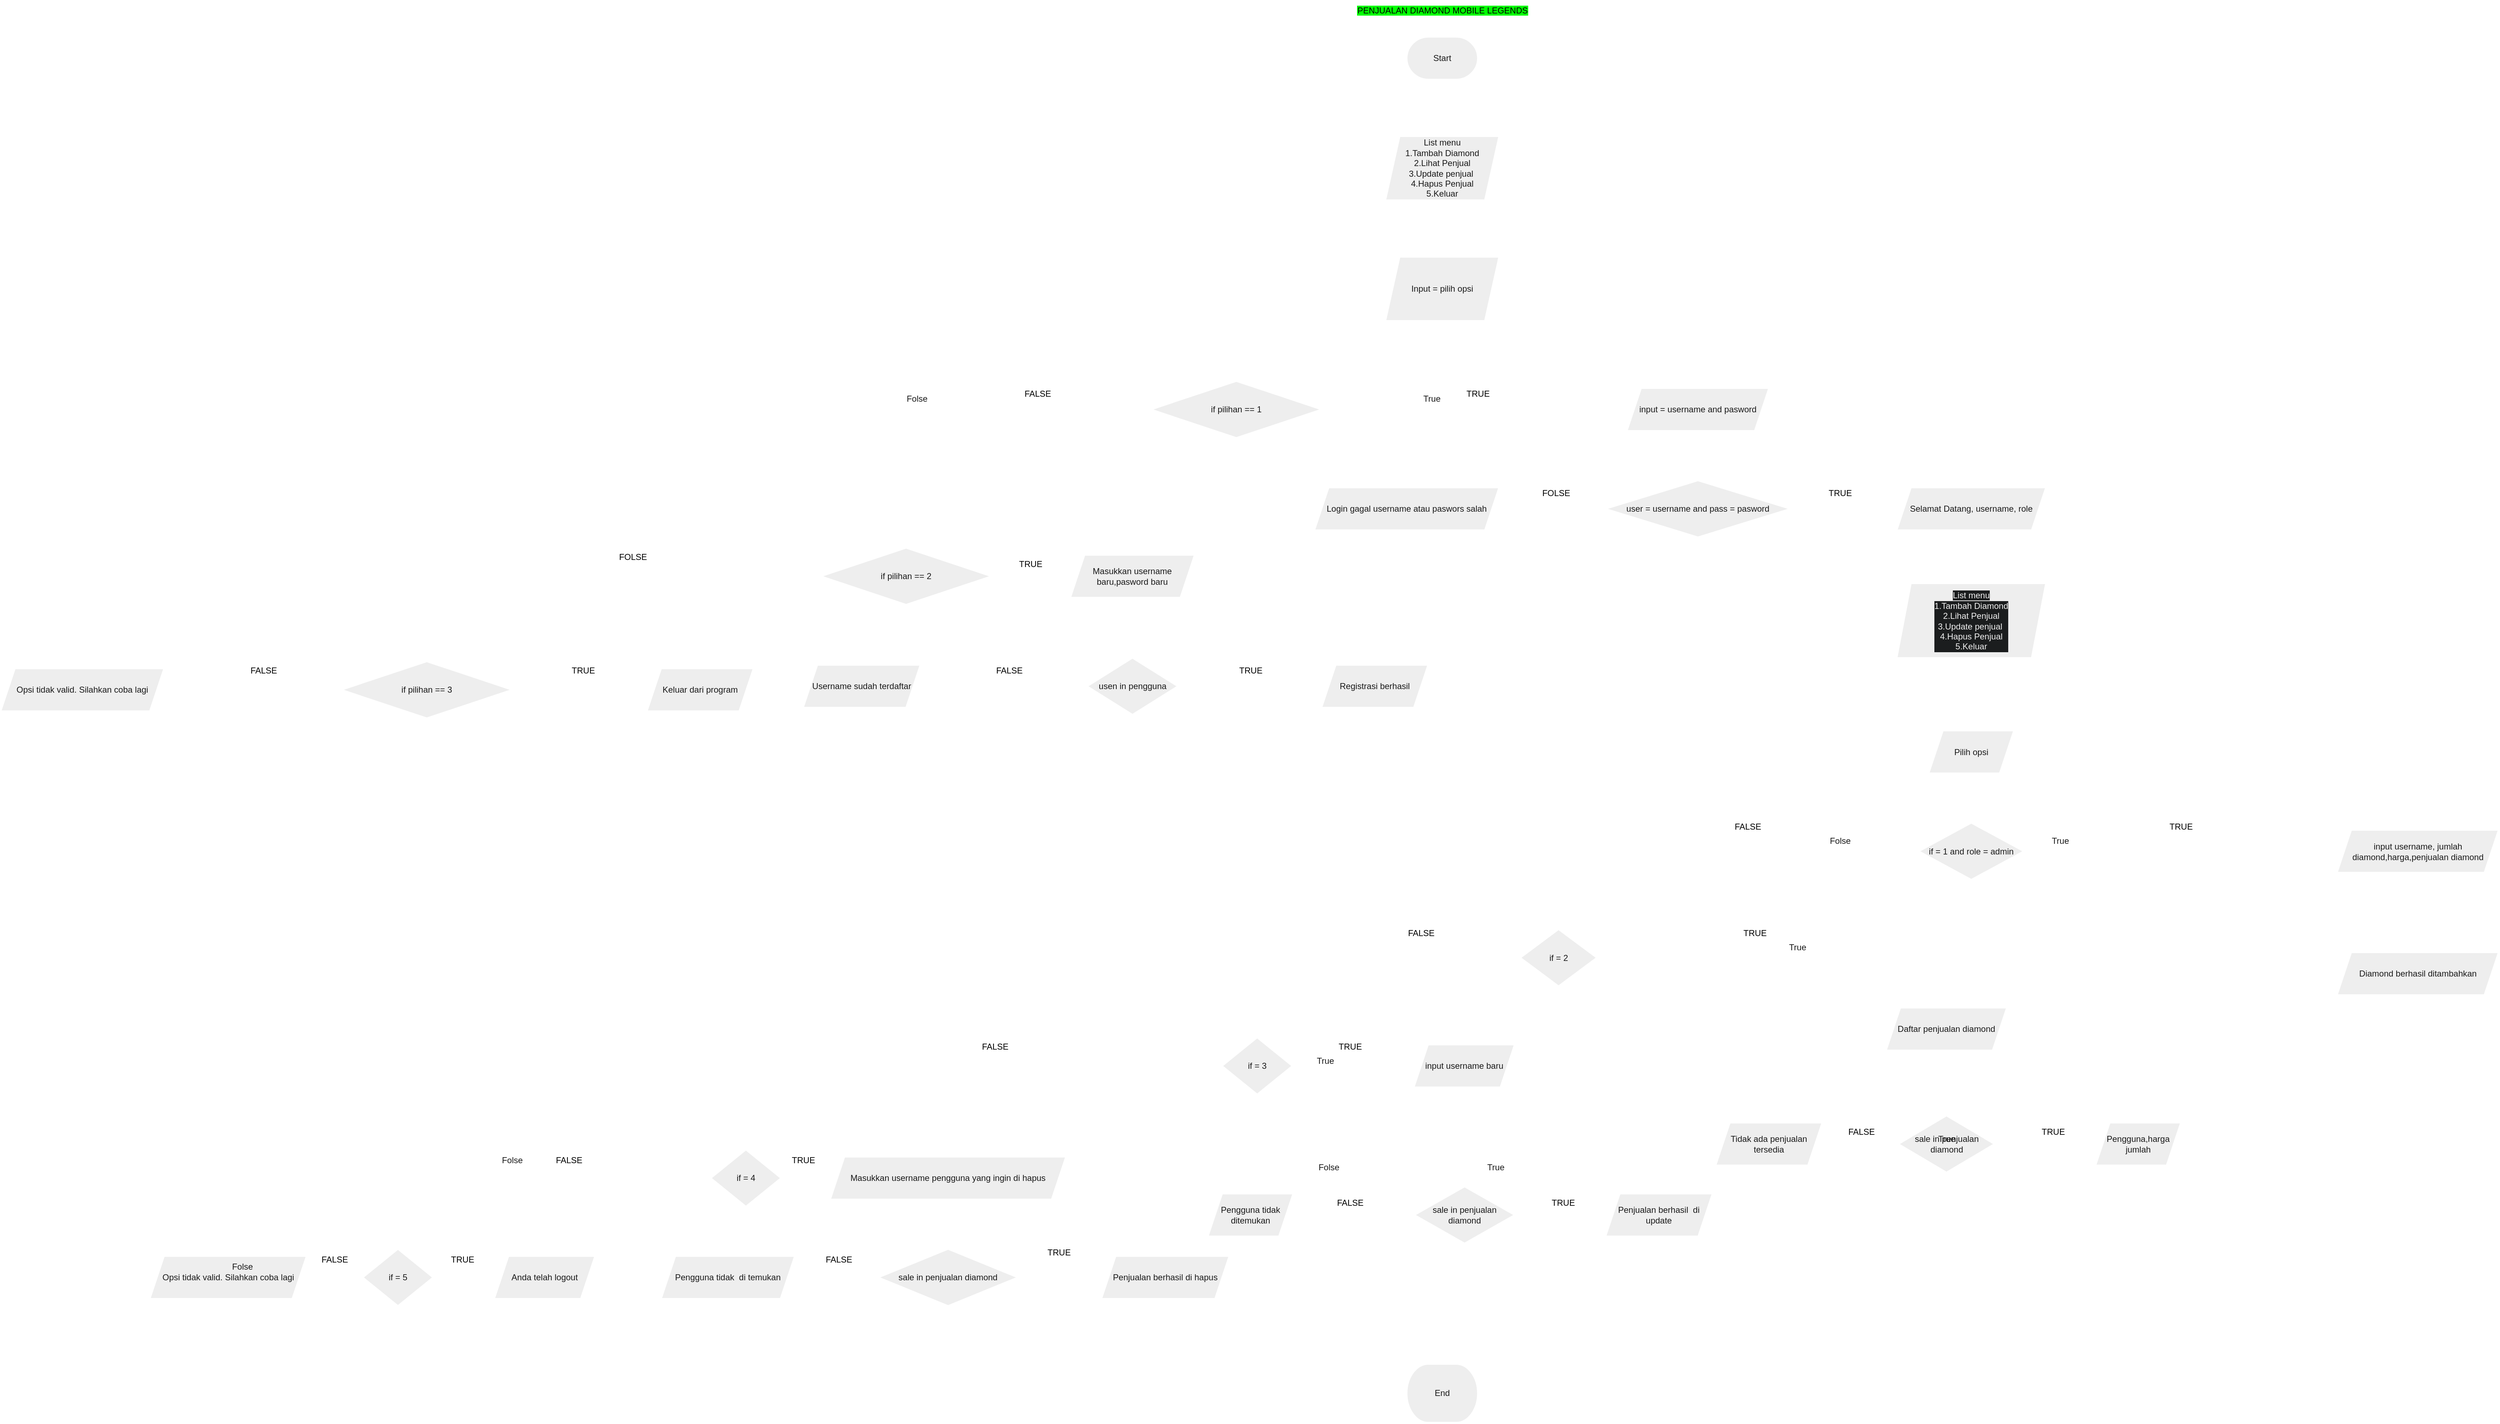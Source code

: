 <mxfile version="24.7.17">
  <diagram id="C5RBs43oDa-KdzZeNtuy" name="Page-1">
    <mxGraphModel dx="3900" dy="2520" grid="1" gridSize="10" guides="1" tooltips="1" connect="1" arrows="1" fold="1" page="1" pageScale="1" pageWidth="10000" pageHeight="10000" math="0" shadow="0">
      <root>
        <mxCell id="WIyWlLk6GJQsqaUBKTNV-0" />
        <mxCell id="WIyWlLk6GJQsqaUBKTNV-1" parent="WIyWlLk6GJQsqaUBKTNV-0" />
        <mxCell id="wPwzeOz8tedW2FRDHt6a-2" value="&lt;span style=&quot;background-color: rgb(0, 255, 0);&quot;&gt;&lt;font color=&quot;#000000&quot;&gt;PENJUALAN DIAMOND MOBILE LEGENDS&lt;/font&gt;&lt;/span&gt;" style="text;html=1;align=center;verticalAlign=middle;resizable=0;points=[];autosize=1;strokeColor=none;fillColor=none;labelBackgroundColor=none;fontColor=#1A1A1A;" parent="WIyWlLk6GJQsqaUBKTNV-1" vertex="1">
          <mxGeometry x="4060" y="5868" width="260" height="30" as="geometry" />
        </mxCell>
        <mxCell id="wPwzeOz8tedW2FRDHt6a-6" value="" style="edgeStyle=orthogonalEdgeStyle;rounded=0;orthogonalLoop=1;jettySize=auto;html=1;labelBackgroundColor=none;strokeColor=#FFFFFF;fontColor=default;" parent="WIyWlLk6GJQsqaUBKTNV-1" source="wPwzeOz8tedW2FRDHt6a-4" target="wPwzeOz8tedW2FRDHt6a-5" edge="1">
          <mxGeometry relative="1" as="geometry" />
        </mxCell>
        <mxCell id="wPwzeOz8tedW2FRDHt6a-4" value="Start" style="strokeWidth=2;html=1;shape=mxgraph.flowchart.terminator;whiteSpace=wrap;labelBackgroundColor=none;fillColor=#EEEEEE;strokeColor=#FFFFFF;fontColor=#1A1A1A;" parent="WIyWlLk6GJQsqaUBKTNV-1" vertex="1">
          <mxGeometry x="4140" y="5920" width="100" height="60" as="geometry" />
        </mxCell>
        <mxCell id="wPwzeOz8tedW2FRDHt6a-8" value="" style="edgeStyle=orthogonalEdgeStyle;rounded=0;orthogonalLoop=1;jettySize=auto;html=1;labelBackgroundColor=none;strokeColor=#FFFFFF;fontColor=default;" parent="WIyWlLk6GJQsqaUBKTNV-1" source="wPwzeOz8tedW2FRDHt6a-5" target="wPwzeOz8tedW2FRDHt6a-7" edge="1">
          <mxGeometry relative="1" as="geometry" />
        </mxCell>
        <mxCell id="wPwzeOz8tedW2FRDHt6a-5" value="List menu&lt;div&gt;1.Tambah Diamond&lt;div&gt;2.Lihat Penjual&lt;/div&gt;&lt;div&gt;3.Update penjual&amp;nbsp;&lt;/div&gt;&lt;div&gt;4.Hapus Penjual&lt;/div&gt;&lt;div&gt;5.Keluar&lt;/div&gt;&lt;/div&gt;" style="shape=parallelogram;perimeter=parallelogramPerimeter;whiteSpace=wrap;html=1;fixedSize=1;strokeWidth=2;labelBackgroundColor=none;fillColor=#EEEEEE;strokeColor=#FFFFFF;fontColor=#1A1A1A;" parent="WIyWlLk6GJQsqaUBKTNV-1" vertex="1">
          <mxGeometry x="4110" y="6060" width="160" height="90" as="geometry" />
        </mxCell>
        <mxCell id="wPwzeOz8tedW2FRDHt6a-10" value="" style="edgeStyle=orthogonalEdgeStyle;rounded=0;orthogonalLoop=1;jettySize=auto;html=1;labelBackgroundColor=none;strokeColor=#FFFFFF;fontColor=default;" parent="WIyWlLk6GJQsqaUBKTNV-1" source="wPwzeOz8tedW2FRDHt6a-7" target="wPwzeOz8tedW2FRDHt6a-9" edge="1">
          <mxGeometry relative="1" as="geometry" />
        </mxCell>
        <mxCell id="wPwzeOz8tedW2FRDHt6a-7" value="Input = pilih opsi" style="shape=parallelogram;perimeter=parallelogramPerimeter;whiteSpace=wrap;html=1;fixedSize=1;strokeWidth=2;labelBackgroundColor=none;fillColor=#EEEEEE;strokeColor=#FFFFFF;fontColor=#1A1A1A;" parent="WIyWlLk6GJQsqaUBKTNV-1" vertex="1">
          <mxGeometry x="4110" y="6230" width="160" height="90" as="geometry" />
        </mxCell>
        <mxCell id="wPwzeOz8tedW2FRDHt6a-12" value="" style="edgeStyle=orthogonalEdgeStyle;rounded=0;orthogonalLoop=1;jettySize=auto;html=1;labelBackgroundColor=none;strokeColor=#FFFFFF;fontColor=default;" parent="WIyWlLk6GJQsqaUBKTNV-1" source="wPwzeOz8tedW2FRDHt6a-9" target="wPwzeOz8tedW2FRDHt6a-11" edge="1">
          <mxGeometry relative="1" as="geometry" />
        </mxCell>
        <mxCell id="Oxtr2PgXUGql7Q-KipfX-82" value="" style="edgeStyle=orthogonalEdgeStyle;rounded=0;orthogonalLoop=1;jettySize=auto;html=1;labelBackgroundColor=none;strokeColor=#FFFFFF;fontColor=default;" parent="WIyWlLk6GJQsqaUBKTNV-1" source="wPwzeOz8tedW2FRDHt6a-9" target="Oxtr2PgXUGql7Q-KipfX-81" edge="1">
          <mxGeometry relative="1" as="geometry" />
        </mxCell>
        <mxCell id="wPwzeOz8tedW2FRDHt6a-9" value="if pilihan == 1" style="rhombus;whiteSpace=wrap;html=1;strokeWidth=2;labelBackgroundColor=none;fillColor=#EEEEEE;strokeColor=#FFFFFF;fontColor=#1A1A1A;" parent="WIyWlLk6GJQsqaUBKTNV-1" vertex="1">
          <mxGeometry x="3780" y="6405" width="240" height="80" as="geometry" />
        </mxCell>
        <mxCell id="wPwzeOz8tedW2FRDHt6a-18" value="" style="edgeStyle=orthogonalEdgeStyle;rounded=0;orthogonalLoop=1;jettySize=auto;html=1;labelBackgroundColor=none;strokeColor=#FFFFFF;fontColor=default;" parent="WIyWlLk6GJQsqaUBKTNV-1" source="wPwzeOz8tedW2FRDHt6a-11" target="wPwzeOz8tedW2FRDHt6a-17" edge="1">
          <mxGeometry relative="1" as="geometry" />
        </mxCell>
        <mxCell id="wPwzeOz8tedW2FRDHt6a-11" value="input = username and pasword" style="shape=parallelogram;perimeter=parallelogramPerimeter;whiteSpace=wrap;html=1;fixedSize=1;strokeWidth=2;labelBackgroundColor=none;fillColor=#EEEEEE;strokeColor=#FFFFFF;fontColor=#1A1A1A;" parent="WIyWlLk6GJQsqaUBKTNV-1" vertex="1">
          <mxGeometry x="4450" y="6415" width="200" height="60" as="geometry" />
        </mxCell>
        <mxCell id="wPwzeOz8tedW2FRDHt6a-16" value="True" style="text;html=1;align=center;verticalAlign=middle;resizable=0;points=[];autosize=1;strokeColor=none;fillColor=none;labelBackgroundColor=none;fontColor=#1A1A1A;" parent="WIyWlLk6GJQsqaUBKTNV-1" vertex="1">
          <mxGeometry x="4150" y="6415" width="50" height="30" as="geometry" />
        </mxCell>
        <mxCell id="wPwzeOz8tedW2FRDHt6a-22" value="" style="edgeStyle=orthogonalEdgeStyle;rounded=0;orthogonalLoop=1;jettySize=auto;html=1;labelBackgroundColor=none;strokeColor=#FFFFFF;fontColor=default;" parent="WIyWlLk6GJQsqaUBKTNV-1" source="wPwzeOz8tedW2FRDHt6a-17" target="wPwzeOz8tedW2FRDHt6a-21" edge="1">
          <mxGeometry relative="1" as="geometry" />
        </mxCell>
        <mxCell id="wPwzeOz8tedW2FRDHt6a-27" value="" style="edgeStyle=orthogonalEdgeStyle;rounded=0;orthogonalLoop=1;jettySize=auto;html=1;labelBackgroundColor=none;strokeColor=#FFFFFF;fontColor=default;" parent="WIyWlLk6GJQsqaUBKTNV-1" source="wPwzeOz8tedW2FRDHt6a-17" target="wPwzeOz8tedW2FRDHt6a-26" edge="1">
          <mxGeometry relative="1" as="geometry" />
        </mxCell>
        <mxCell id="wPwzeOz8tedW2FRDHt6a-17" value="user = username and pass = pasword" style="rhombus;whiteSpace=wrap;html=1;strokeWidth=2;labelBackgroundColor=none;fillColor=#EEEEEE;strokeColor=#FFFFFF;fontColor=#1A1A1A;" parent="WIyWlLk6GJQsqaUBKTNV-1" vertex="1">
          <mxGeometry x="4420" y="6545" width="260" height="80" as="geometry" />
        </mxCell>
        <mxCell id="Oxtr2PgXUGql7Q-KipfX-7" value="" style="edgeStyle=orthogonalEdgeStyle;rounded=0;orthogonalLoop=1;jettySize=auto;html=1;labelBackgroundColor=none;strokeColor=#FFFFFF;fontColor=default;" parent="WIyWlLk6GJQsqaUBKTNV-1" source="wPwzeOz8tedW2FRDHt6a-21" target="Oxtr2PgXUGql7Q-KipfX-6" edge="1">
          <mxGeometry relative="1" as="geometry" />
        </mxCell>
        <mxCell id="wPwzeOz8tedW2FRDHt6a-21" value="Selamat Datang, username, role" style="shape=parallelogram;perimeter=parallelogramPerimeter;whiteSpace=wrap;html=1;fixedSize=1;strokeWidth=2;labelBackgroundColor=none;fillColor=#EEEEEE;strokeColor=#FFFFFF;fontColor=#1A1A1A;" parent="WIyWlLk6GJQsqaUBKTNV-1" vertex="1">
          <mxGeometry x="4830" y="6555" width="210" height="60" as="geometry" />
        </mxCell>
        <mxCell id="wPwzeOz8tedW2FRDHt6a-26" value="Login gagal username atau paswors salah" style="shape=parallelogram;perimeter=parallelogramPerimeter;whiteSpace=wrap;html=1;fixedSize=1;strokeWidth=2;labelBackgroundColor=none;fillColor=#EEEEEE;strokeColor=#FFFFFF;fontColor=#1A1A1A;" parent="WIyWlLk6GJQsqaUBKTNV-1" vertex="1">
          <mxGeometry x="4010" y="6555" width="260" height="60" as="geometry" />
        </mxCell>
        <mxCell id="wPwzeOz8tedW2FRDHt6a-29" value="" style="endArrow=classic;html=1;rounded=0;labelBackgroundColor=none;strokeColor=#FFFFFF;fontColor=default;" parent="WIyWlLk6GJQsqaUBKTNV-1" edge="1">
          <mxGeometry width="50" height="50" relative="1" as="geometry">
            <mxPoint x="4150" y="6555" as="sourcePoint" />
            <mxPoint x="4520" y="6485" as="targetPoint" />
            <Array as="points">
              <mxPoint x="4150" y="6535" />
              <mxPoint x="4520" y="6530" />
            </Array>
          </mxGeometry>
        </mxCell>
        <mxCell id="Oxtr2PgXUGql7Q-KipfX-9" value="" style="edgeStyle=orthogonalEdgeStyle;rounded=0;orthogonalLoop=1;jettySize=auto;html=1;labelBackgroundColor=none;strokeColor=#FFFFFF;fontColor=default;" parent="WIyWlLk6GJQsqaUBKTNV-1" source="Oxtr2PgXUGql7Q-KipfX-6" target="Oxtr2PgXUGql7Q-KipfX-8" edge="1">
          <mxGeometry relative="1" as="geometry" />
        </mxCell>
        <mxCell id="Oxtr2PgXUGql7Q-KipfX-6" value="&lt;br&gt;&lt;span style=&quot;color: rgb(240, 240, 240); font-family: Helvetica; font-size: 12px; font-style: normal; font-variant-ligatures: normal; font-variant-caps: normal; font-weight: 400; letter-spacing: normal; orphans: 2; text-align: center; text-indent: 0px; text-transform: none; widows: 2; word-spacing: 0px; -webkit-text-stroke-width: 0px; white-space: normal; background-color: rgb(27, 29, 30); text-decoration-thickness: initial; text-decoration-style: initial; text-decoration-color: initial; display: inline !important; float: none;&quot;&gt;List menu&lt;/span&gt;&lt;div style=&quot;forced-color-adjust: none; border-color: rgb(0, 0, 0); color: rgb(240, 240, 240); font-family: Helvetica; font-size: 12px; font-style: normal; font-variant-ligatures: normal; font-variant-caps: normal; font-weight: 400; letter-spacing: normal; orphans: 2; text-align: center; text-indent: 0px; text-transform: none; widows: 2; word-spacing: 0px; -webkit-text-stroke-width: 0px; white-space: normal; background-color: rgb(27, 29, 30); text-decoration-thickness: initial; text-decoration-style: initial; text-decoration-color: initial;&quot;&gt;1.Tambah Diamond&lt;div style=&quot;forced-color-adjust: none; border-color: rgb(0, 0, 0);&quot;&gt;2.Lihat Penjual&lt;/div&gt;&lt;div style=&quot;forced-color-adjust: none; border-color: rgb(0, 0, 0);&quot;&gt;3.Update penjual&amp;nbsp;&lt;/div&gt;&lt;div style=&quot;forced-color-adjust: none; border-color: rgb(0, 0, 0);&quot;&gt;4.Hapus Penjual&lt;/div&gt;&lt;div style=&quot;forced-color-adjust: none; border-color: rgb(0, 0, 0);&quot;&gt;5.Keluar&lt;/div&gt;&lt;/div&gt;&lt;div&gt;&lt;br/&gt;&lt;/div&gt;" style="shape=parallelogram;perimeter=parallelogramPerimeter;whiteSpace=wrap;html=1;fixedSize=1;strokeWidth=2;labelBackgroundColor=none;fillColor=#EEEEEE;strokeColor=#FFFFFF;fontColor=#1A1A1A;" parent="WIyWlLk6GJQsqaUBKTNV-1" vertex="1">
          <mxGeometry x="4830" y="6690" width="210" height="105" as="geometry" />
        </mxCell>
        <mxCell id="Oxtr2PgXUGql7Q-KipfX-11" value="" style="edgeStyle=orthogonalEdgeStyle;rounded=0;orthogonalLoop=1;jettySize=auto;html=1;labelBackgroundColor=none;strokeColor=#FFFFFF;fontColor=default;" parent="WIyWlLk6GJQsqaUBKTNV-1" source="Oxtr2PgXUGql7Q-KipfX-8" target="Oxtr2PgXUGql7Q-KipfX-10" edge="1">
          <mxGeometry relative="1" as="geometry" />
        </mxCell>
        <mxCell id="Oxtr2PgXUGql7Q-KipfX-8" value="Pilih opsi" style="shape=parallelogram;perimeter=parallelogramPerimeter;whiteSpace=wrap;html=1;fixedSize=1;strokeWidth=2;labelBackgroundColor=none;fillColor=#EEEEEE;strokeColor=#FFFFFF;fontColor=#1A1A1A;" parent="WIyWlLk6GJQsqaUBKTNV-1" vertex="1">
          <mxGeometry x="4875" y="6897.5" width="120" height="60" as="geometry" />
        </mxCell>
        <mxCell id="Oxtr2PgXUGql7Q-KipfX-13" value="" style="edgeStyle=orthogonalEdgeStyle;rounded=0;orthogonalLoop=1;jettySize=auto;html=1;labelBackgroundColor=none;strokeColor=#FFFFFF;fontColor=default;" parent="WIyWlLk6GJQsqaUBKTNV-1" source="Oxtr2PgXUGql7Q-KipfX-10" target="Oxtr2PgXUGql7Q-KipfX-12" edge="1">
          <mxGeometry relative="1" as="geometry" />
        </mxCell>
        <mxCell id="Oxtr2PgXUGql7Q-KipfX-18" value="" style="edgeStyle=orthogonalEdgeStyle;rounded=0;orthogonalLoop=1;jettySize=auto;html=1;labelBackgroundColor=none;strokeColor=#FFFFFF;fontColor=default;" parent="WIyWlLk6GJQsqaUBKTNV-1" source="Oxtr2PgXUGql7Q-KipfX-10" target="Oxtr2PgXUGql7Q-KipfX-17" edge="1">
          <mxGeometry relative="1" as="geometry" />
        </mxCell>
        <mxCell id="Oxtr2PgXUGql7Q-KipfX-10" value="if = 1 and role = admin" style="rhombus;whiteSpace=wrap;html=1;strokeWidth=2;labelBackgroundColor=none;fillColor=#EEEEEE;strokeColor=#FFFFFF;fontColor=#1A1A1A;" parent="WIyWlLk6GJQsqaUBKTNV-1" vertex="1">
          <mxGeometry x="4861.25" y="7027.5" width="147.5" height="80" as="geometry" />
        </mxCell>
        <mxCell id="Oxtr2PgXUGql7Q-KipfX-16" value="" style="edgeStyle=orthogonalEdgeStyle;rounded=0;orthogonalLoop=1;jettySize=auto;html=1;labelBackgroundColor=none;strokeColor=#FFFFFF;fontColor=default;" parent="WIyWlLk6GJQsqaUBKTNV-1" source="Oxtr2PgXUGql7Q-KipfX-12" target="Oxtr2PgXUGql7Q-KipfX-15" edge="1">
          <mxGeometry relative="1" as="geometry" />
        </mxCell>
        <mxCell id="Oxtr2PgXUGql7Q-KipfX-12" value="input username, jumlah diamond,harga,penjualan diamond" style="shape=parallelogram;perimeter=parallelogramPerimeter;whiteSpace=wrap;html=1;fixedSize=1;strokeWidth=2;labelBackgroundColor=none;fillColor=#EEEEEE;strokeColor=#FFFFFF;fontColor=#1A1A1A;" parent="WIyWlLk6GJQsqaUBKTNV-1" vertex="1">
          <mxGeometry x="5450" y="7037.5" width="227.5" height="60" as="geometry" />
        </mxCell>
        <mxCell id="Oxtr2PgXUGql7Q-KipfX-14" value="True" style="text;html=1;align=center;verticalAlign=middle;resizable=0;points=[];autosize=1;strokeColor=none;fillColor=none;labelBackgroundColor=none;fontColor=#1A1A1A;" parent="WIyWlLk6GJQsqaUBKTNV-1" vertex="1">
          <mxGeometry x="5035" y="7038" width="50" height="30" as="geometry" />
        </mxCell>
        <mxCell id="Oxtr2PgXUGql7Q-KipfX-15" value="Diamond berhasil ditambahkan" style="shape=parallelogram;perimeter=parallelogramPerimeter;whiteSpace=wrap;html=1;fixedSize=1;strokeWidth=2;labelBackgroundColor=none;fillColor=#EEEEEE;strokeColor=#FFFFFF;fontColor=#1A1A1A;" parent="WIyWlLk6GJQsqaUBKTNV-1" vertex="1">
          <mxGeometry x="5450" y="7210" width="227.5" height="60" as="geometry" />
        </mxCell>
        <mxCell id="Oxtr2PgXUGql7Q-KipfX-20" value="" style="edgeStyle=orthogonalEdgeStyle;rounded=0;orthogonalLoop=1;jettySize=auto;html=1;labelBackgroundColor=none;strokeColor=#FFFFFF;fontColor=default;" parent="WIyWlLk6GJQsqaUBKTNV-1" source="Oxtr2PgXUGql7Q-KipfX-17" target="Oxtr2PgXUGql7Q-KipfX-19" edge="1">
          <mxGeometry relative="1" as="geometry" />
        </mxCell>
        <mxCell id="Oxtr2PgXUGql7Q-KipfX-36" value="" style="edgeStyle=orthogonalEdgeStyle;rounded=0;orthogonalLoop=1;jettySize=auto;html=1;labelBackgroundColor=none;strokeColor=#FFFFFF;fontColor=default;" parent="WIyWlLk6GJQsqaUBKTNV-1" source="Oxtr2PgXUGql7Q-KipfX-17" target="Oxtr2PgXUGql7Q-KipfX-35" edge="1">
          <mxGeometry relative="1" as="geometry" />
        </mxCell>
        <mxCell id="Oxtr2PgXUGql7Q-KipfX-17" value="if = 2" style="rhombus;whiteSpace=wrap;html=1;strokeWidth=2;labelBackgroundColor=none;fillColor=#EEEEEE;strokeColor=#FFFFFF;fontColor=#1A1A1A;" parent="WIyWlLk6GJQsqaUBKTNV-1" vertex="1">
          <mxGeometry x="4300" y="7177.5" width="107.5" height="80" as="geometry" />
        </mxCell>
        <mxCell id="Oxtr2PgXUGql7Q-KipfX-24" value="" style="edgeStyle=orthogonalEdgeStyle;rounded=0;orthogonalLoop=1;jettySize=auto;html=1;labelBackgroundColor=none;strokeColor=#FFFFFF;fontColor=default;" parent="WIyWlLk6GJQsqaUBKTNV-1" source="Oxtr2PgXUGql7Q-KipfX-19" target="Oxtr2PgXUGql7Q-KipfX-23" edge="1">
          <mxGeometry relative="1" as="geometry" />
        </mxCell>
        <mxCell id="Oxtr2PgXUGql7Q-KipfX-19" value="Daftar penjualan diamond" style="shape=parallelogram;perimeter=parallelogramPerimeter;whiteSpace=wrap;html=1;fixedSize=1;strokeWidth=2;labelBackgroundColor=none;fillColor=#EEEEEE;strokeColor=#FFFFFF;fontColor=#1A1A1A;" parent="WIyWlLk6GJQsqaUBKTNV-1" vertex="1">
          <mxGeometry x="4815" y="7288" width="170" height="60" as="geometry" />
        </mxCell>
        <mxCell id="Oxtr2PgXUGql7Q-KipfX-21" value="True" style="text;html=1;align=center;verticalAlign=middle;resizable=0;points=[];autosize=1;strokeColor=none;fillColor=none;labelBackgroundColor=none;fontColor=#1A1A1A;" parent="WIyWlLk6GJQsqaUBKTNV-1" vertex="1">
          <mxGeometry x="4665" y="7188" width="50" height="30" as="geometry" />
        </mxCell>
        <mxCell id="Oxtr2PgXUGql7Q-KipfX-27" value="" style="edgeStyle=orthogonalEdgeStyle;rounded=0;orthogonalLoop=1;jettySize=auto;html=1;labelBackgroundColor=none;strokeColor=#FFFFFF;fontColor=default;" parent="WIyWlLk6GJQsqaUBKTNV-1" source="Oxtr2PgXUGql7Q-KipfX-23" target="Oxtr2PgXUGql7Q-KipfX-26" edge="1">
          <mxGeometry relative="1" as="geometry" />
        </mxCell>
        <mxCell id="Oxtr2PgXUGql7Q-KipfX-30" value="" style="edgeStyle=orthogonalEdgeStyle;rounded=0;orthogonalLoop=1;jettySize=auto;html=1;labelBackgroundColor=none;strokeColor=#FFFFFF;fontColor=default;" parent="WIyWlLk6GJQsqaUBKTNV-1" source="Oxtr2PgXUGql7Q-KipfX-23" target="Oxtr2PgXUGql7Q-KipfX-29" edge="1">
          <mxGeometry relative="1" as="geometry" />
        </mxCell>
        <mxCell id="Oxtr2PgXUGql7Q-KipfX-23" value="sale in penjualan diamond" style="rhombus;whiteSpace=wrap;html=1;strokeWidth=2;labelBackgroundColor=none;fillColor=#EEEEEE;strokeColor=#FFFFFF;fontColor=#1A1A1A;" parent="WIyWlLk6GJQsqaUBKTNV-1" vertex="1">
          <mxGeometry x="4832.5" y="7440" width="135" height="80" as="geometry" />
        </mxCell>
        <mxCell id="Oxtr2PgXUGql7Q-KipfX-26" value="Pengguna,harga jumlah" style="shape=parallelogram;perimeter=parallelogramPerimeter;whiteSpace=wrap;html=1;fixedSize=1;strokeWidth=2;labelBackgroundColor=none;fillColor=#EEEEEE;strokeColor=#FFFFFF;fontColor=#1A1A1A;" parent="WIyWlLk6GJQsqaUBKTNV-1" vertex="1">
          <mxGeometry x="5110" y="7450" width="120" height="60" as="geometry" />
        </mxCell>
        <mxCell id="Oxtr2PgXUGql7Q-KipfX-28" value="True" style="text;html=1;align=center;verticalAlign=middle;resizable=0;points=[];autosize=1;strokeColor=none;fillColor=none;labelBackgroundColor=none;fontColor=#1A1A1A;" parent="WIyWlLk6GJQsqaUBKTNV-1" vertex="1">
          <mxGeometry x="4875" y="7458" width="50" height="30" as="geometry" />
        </mxCell>
        <mxCell id="Oxtr2PgXUGql7Q-KipfX-29" value="Tidak ada penjualan tersedia" style="shape=parallelogram;perimeter=parallelogramPerimeter;whiteSpace=wrap;html=1;fixedSize=1;strokeWidth=2;labelBackgroundColor=none;fillColor=#EEEEEE;strokeColor=#FFFFFF;fontColor=#1A1A1A;" parent="WIyWlLk6GJQsqaUBKTNV-1" vertex="1">
          <mxGeometry x="4575" y="7450" width="150" height="60" as="geometry" />
        </mxCell>
        <mxCell id="Oxtr2PgXUGql7Q-KipfX-32" value="Folse" style="text;html=1;align=center;verticalAlign=middle;resizable=0;points=[];autosize=1;strokeColor=none;fillColor=none;labelBackgroundColor=none;fontColor=#1A1A1A;" parent="WIyWlLk6GJQsqaUBKTNV-1" vertex="1">
          <mxGeometry x="4725" y="7038" width="50" height="30" as="geometry" />
        </mxCell>
        <mxCell id="Oxtr2PgXUGql7Q-KipfX-38" value="" style="edgeStyle=orthogonalEdgeStyle;rounded=0;orthogonalLoop=1;jettySize=auto;html=1;labelBackgroundColor=none;strokeColor=#FFFFFF;fontColor=default;" parent="WIyWlLk6GJQsqaUBKTNV-1" source="Oxtr2PgXUGql7Q-KipfX-35" target="Oxtr2PgXUGql7Q-KipfX-37" edge="1">
          <mxGeometry relative="1" as="geometry" />
        </mxCell>
        <mxCell id="Oxtr2PgXUGql7Q-KipfX-51" value="" style="edgeStyle=orthogonalEdgeStyle;rounded=0;orthogonalLoop=1;jettySize=auto;html=1;labelBackgroundColor=none;strokeColor=#FFFFFF;fontColor=default;" parent="WIyWlLk6GJQsqaUBKTNV-1" source="Oxtr2PgXUGql7Q-KipfX-35" target="Oxtr2PgXUGql7Q-KipfX-50" edge="1">
          <mxGeometry relative="1" as="geometry" />
        </mxCell>
        <mxCell id="Oxtr2PgXUGql7Q-KipfX-35" value="if = 3" style="rhombus;whiteSpace=wrap;html=1;strokeWidth=2;labelBackgroundColor=none;fillColor=#EEEEEE;strokeColor=#FFFFFF;fontColor=#1A1A1A;" parent="WIyWlLk6GJQsqaUBKTNV-1" vertex="1">
          <mxGeometry x="3880" y="7330" width="98.75" height="80" as="geometry" />
        </mxCell>
        <mxCell id="Oxtr2PgXUGql7Q-KipfX-41" value="" style="edgeStyle=orthogonalEdgeStyle;rounded=0;orthogonalLoop=1;jettySize=auto;html=1;labelBackgroundColor=none;strokeColor=#FFFFFF;fontColor=default;" parent="WIyWlLk6GJQsqaUBKTNV-1" source="Oxtr2PgXUGql7Q-KipfX-37" target="Oxtr2PgXUGql7Q-KipfX-40" edge="1">
          <mxGeometry relative="1" as="geometry" />
        </mxCell>
        <mxCell id="Oxtr2PgXUGql7Q-KipfX-37" value="input username baru" style="shape=parallelogram;perimeter=parallelogramPerimeter;whiteSpace=wrap;html=1;fixedSize=1;strokeWidth=2;labelBackgroundColor=none;fillColor=#EEEEEE;strokeColor=#FFFFFF;fontColor=#1A1A1A;" parent="WIyWlLk6GJQsqaUBKTNV-1" vertex="1">
          <mxGeometry x="4150" y="7340" width="141.88" height="60" as="geometry" />
        </mxCell>
        <mxCell id="Oxtr2PgXUGql7Q-KipfX-39" value="True" style="text;html=1;align=center;verticalAlign=middle;resizable=0;points=[];autosize=1;strokeColor=none;fillColor=none;labelBackgroundColor=none;fontColor=#1A1A1A;" parent="WIyWlLk6GJQsqaUBKTNV-1" vertex="1">
          <mxGeometry x="4000" y="7348" width="50" height="30" as="geometry" />
        </mxCell>
        <mxCell id="Oxtr2PgXUGql7Q-KipfX-45" value="" style="edgeStyle=orthogonalEdgeStyle;rounded=0;orthogonalLoop=1;jettySize=auto;html=1;labelBackgroundColor=none;strokeColor=#FFFFFF;fontColor=default;" parent="WIyWlLk6GJQsqaUBKTNV-1" source="Oxtr2PgXUGql7Q-KipfX-40" target="Oxtr2PgXUGql7Q-KipfX-44" edge="1">
          <mxGeometry relative="1" as="geometry" />
        </mxCell>
        <mxCell id="Oxtr2PgXUGql7Q-KipfX-48" value="" style="edgeStyle=orthogonalEdgeStyle;rounded=0;orthogonalLoop=1;jettySize=auto;html=1;labelBackgroundColor=none;strokeColor=#FFFFFF;fontColor=default;" parent="WIyWlLk6GJQsqaUBKTNV-1" source="Oxtr2PgXUGql7Q-KipfX-40" target="Oxtr2PgXUGql7Q-KipfX-47" edge="1">
          <mxGeometry relative="1" as="geometry" />
        </mxCell>
        <mxCell id="Oxtr2PgXUGql7Q-KipfX-40" value="sale in penjualan diamond" style="rhombus;whiteSpace=wrap;html=1;strokeWidth=2;labelBackgroundColor=none;fillColor=#EEEEEE;strokeColor=#FFFFFF;fontColor=#1A1A1A;" parent="WIyWlLk6GJQsqaUBKTNV-1" vertex="1">
          <mxGeometry x="4150.95" y="7540" width="140.93" height="80" as="geometry" />
        </mxCell>
        <mxCell id="Oxtr2PgXUGql7Q-KipfX-44" value="Penjualan berhasil&amp;nbsp; di update" style="shape=parallelogram;perimeter=parallelogramPerimeter;whiteSpace=wrap;html=1;fixedSize=1;strokeWidth=2;labelBackgroundColor=none;fillColor=#EEEEEE;strokeColor=#FFFFFF;fontColor=#1A1A1A;" parent="WIyWlLk6GJQsqaUBKTNV-1" vertex="1">
          <mxGeometry x="4420" y="7550" width="150.47" height="60" as="geometry" />
        </mxCell>
        <mxCell id="Oxtr2PgXUGql7Q-KipfX-46" value="True" style="text;html=1;align=center;verticalAlign=middle;resizable=0;points=[];autosize=1;strokeColor=none;fillColor=none;labelBackgroundColor=none;fontColor=#1A1A1A;" parent="WIyWlLk6GJQsqaUBKTNV-1" vertex="1">
          <mxGeometry x="4240" y="7498" width="50" height="30" as="geometry" />
        </mxCell>
        <mxCell id="Oxtr2PgXUGql7Q-KipfX-47" value="Pengguna tidak ditemukan" style="shape=parallelogram;perimeter=parallelogramPerimeter;whiteSpace=wrap;html=1;fixedSize=1;strokeWidth=2;labelBackgroundColor=none;fillColor=#EEEEEE;strokeColor=#FFFFFF;fontColor=#1A1A1A;" parent="WIyWlLk6GJQsqaUBKTNV-1" vertex="1">
          <mxGeometry x="3860.005" y="7550" width="120" height="60" as="geometry" />
        </mxCell>
        <mxCell id="Oxtr2PgXUGql7Q-KipfX-49" value="Folse" style="text;html=1;align=center;verticalAlign=middle;resizable=0;points=[];autosize=1;strokeColor=none;fillColor=none;labelBackgroundColor=none;fontColor=#1A1A1A;" parent="WIyWlLk6GJQsqaUBKTNV-1" vertex="1">
          <mxGeometry x="4005" y="7498" width="50" height="30" as="geometry" />
        </mxCell>
        <mxCell id="Oxtr2PgXUGql7Q-KipfX-54" value="" style="edgeStyle=orthogonalEdgeStyle;rounded=0;orthogonalLoop=1;jettySize=auto;html=1;labelBackgroundColor=none;strokeColor=#FFFFFF;fontColor=default;" parent="WIyWlLk6GJQsqaUBKTNV-1" source="Oxtr2PgXUGql7Q-KipfX-50" target="Oxtr2PgXUGql7Q-KipfX-53" edge="1">
          <mxGeometry relative="1" as="geometry" />
        </mxCell>
        <mxCell id="Oxtr2PgXUGql7Q-KipfX-67" value="" style="edgeStyle=orthogonalEdgeStyle;rounded=0;orthogonalLoop=1;jettySize=auto;html=1;labelBackgroundColor=none;strokeColor=#FFFFFF;fontColor=default;" parent="WIyWlLk6GJQsqaUBKTNV-1" source="Oxtr2PgXUGql7Q-KipfX-50" target="Oxtr2PgXUGql7Q-KipfX-66" edge="1">
          <mxGeometry relative="1" as="geometry" />
        </mxCell>
        <mxCell id="Oxtr2PgXUGql7Q-KipfX-50" value="if = 4" style="rhombus;whiteSpace=wrap;html=1;strokeWidth=2;labelBackgroundColor=none;fillColor=#EEEEEE;strokeColor=#FFFFFF;fontColor=#1A1A1A;" parent="WIyWlLk6GJQsqaUBKTNV-1" vertex="1">
          <mxGeometry x="3160" y="7488" width="98.75" height="80" as="geometry" />
        </mxCell>
        <mxCell id="Oxtr2PgXUGql7Q-KipfX-59" value="" style="edgeStyle=orthogonalEdgeStyle;rounded=0;orthogonalLoop=1;jettySize=auto;html=1;labelBackgroundColor=none;strokeColor=#FFFFFF;fontColor=default;" parent="WIyWlLk6GJQsqaUBKTNV-1" source="Oxtr2PgXUGql7Q-KipfX-53" target="Oxtr2PgXUGql7Q-KipfX-58" edge="1">
          <mxGeometry relative="1" as="geometry" />
        </mxCell>
        <mxCell id="Oxtr2PgXUGql7Q-KipfX-53" value="Masukkan username pengguna yang ingin di hapus" style="shape=parallelogram;perimeter=parallelogramPerimeter;whiteSpace=wrap;html=1;fixedSize=1;strokeWidth=2;labelBackgroundColor=none;fillColor=#EEEEEE;strokeColor=#FFFFFF;fontColor=#1A1A1A;" parent="WIyWlLk6GJQsqaUBKTNV-1" vertex="1">
          <mxGeometry x="3328.13" y="7498" width="331.88" height="60" as="geometry" />
        </mxCell>
        <mxCell id="Oxtr2PgXUGql7Q-KipfX-61" value="" style="edgeStyle=orthogonalEdgeStyle;rounded=0;orthogonalLoop=1;jettySize=auto;html=1;labelBackgroundColor=none;strokeColor=#FFFFFF;fontColor=default;" parent="WIyWlLk6GJQsqaUBKTNV-1" source="Oxtr2PgXUGql7Q-KipfX-58" target="Oxtr2PgXUGql7Q-KipfX-60" edge="1">
          <mxGeometry relative="1" as="geometry" />
        </mxCell>
        <mxCell id="Oxtr2PgXUGql7Q-KipfX-65" value="" style="edgeStyle=orthogonalEdgeStyle;rounded=0;orthogonalLoop=1;jettySize=auto;html=1;labelBackgroundColor=none;strokeColor=#FFFFFF;fontColor=default;" parent="WIyWlLk6GJQsqaUBKTNV-1" source="Oxtr2PgXUGql7Q-KipfX-58" target="Oxtr2PgXUGql7Q-KipfX-64" edge="1">
          <mxGeometry relative="1" as="geometry" />
        </mxCell>
        <mxCell id="Oxtr2PgXUGql7Q-KipfX-58" value="sale in penjualan diamond" style="rhombus;whiteSpace=wrap;html=1;strokeWidth=2;labelBackgroundColor=none;fillColor=#EEEEEE;strokeColor=#FFFFFF;fontColor=#1A1A1A;" parent="WIyWlLk6GJQsqaUBKTNV-1" vertex="1">
          <mxGeometry x="3396.11" y="7628" width="195.93" height="80" as="geometry" />
        </mxCell>
        <mxCell id="Oxtr2PgXUGql7Q-KipfX-60" value="Penjualan berhasil di hapus" style="shape=parallelogram;perimeter=parallelogramPerimeter;whiteSpace=wrap;html=1;fixedSize=1;strokeWidth=2;labelBackgroundColor=none;fillColor=#EEEEEE;strokeColor=#FFFFFF;fontColor=#1A1A1A;" parent="WIyWlLk6GJQsqaUBKTNV-1" vertex="1">
          <mxGeometry x="3710.01" y="7638" width="179.99" height="60" as="geometry" />
        </mxCell>
        <mxCell id="Oxtr2PgXUGql7Q-KipfX-64" value="Pengguna tidak&amp;nbsp; di temukan" style="shape=parallelogram;perimeter=parallelogramPerimeter;whiteSpace=wrap;html=1;fixedSize=1;strokeWidth=2;labelBackgroundColor=none;fillColor=#EEEEEE;strokeColor=#FFFFFF;fontColor=#1A1A1A;" parent="WIyWlLk6GJQsqaUBKTNV-1" vertex="1">
          <mxGeometry x="3090" y="7638" width="188.15" height="60" as="geometry" />
        </mxCell>
        <mxCell id="Oxtr2PgXUGql7Q-KipfX-72" value="" style="edgeStyle=orthogonalEdgeStyle;rounded=0;orthogonalLoop=1;jettySize=auto;html=1;labelBackgroundColor=none;strokeColor=#FFFFFF;fontColor=default;" parent="WIyWlLk6GJQsqaUBKTNV-1" source="Oxtr2PgXUGql7Q-KipfX-66" target="Oxtr2PgXUGql7Q-KipfX-71" edge="1">
          <mxGeometry relative="1" as="geometry" />
        </mxCell>
        <mxCell id="Oxtr2PgXUGql7Q-KipfX-76" value="" style="edgeStyle=orthogonalEdgeStyle;rounded=0;orthogonalLoop=1;jettySize=auto;html=1;labelBackgroundColor=none;strokeColor=#FFFFFF;fontColor=default;" parent="WIyWlLk6GJQsqaUBKTNV-1" source="Oxtr2PgXUGql7Q-KipfX-66" target="Oxtr2PgXUGql7Q-KipfX-75" edge="1">
          <mxGeometry relative="1" as="geometry" />
        </mxCell>
        <mxCell id="Oxtr2PgXUGql7Q-KipfX-66" value="if = 5" style="rhombus;whiteSpace=wrap;html=1;strokeWidth=2;labelBackgroundColor=none;fillColor=#EEEEEE;strokeColor=#FFFFFF;fontColor=#1A1A1A;" parent="WIyWlLk6GJQsqaUBKTNV-1" vertex="1">
          <mxGeometry x="2670" y="7628" width="98.75" height="80" as="geometry" />
        </mxCell>
        <mxCell id="Oxtr2PgXUGql7Q-KipfX-70" value="Folse" style="text;html=1;align=center;verticalAlign=middle;resizable=0;points=[];autosize=1;strokeColor=none;fillColor=none;labelBackgroundColor=none;fontColor=#1A1A1A;" parent="WIyWlLk6GJQsqaUBKTNV-1" vertex="1">
          <mxGeometry x="2855" y="7488" width="50" height="30" as="geometry" />
        </mxCell>
        <mxCell id="Oxtr2PgXUGql7Q-KipfX-71" value="Anda telah logout" style="shape=parallelogram;perimeter=parallelogramPerimeter;whiteSpace=wrap;html=1;fixedSize=1;strokeWidth=2;labelBackgroundColor=none;fillColor=#EEEEEE;strokeColor=#FFFFFF;fontColor=#1A1A1A;" parent="WIyWlLk6GJQsqaUBKTNV-1" vertex="1">
          <mxGeometry x="2855" y="7638" width="141.88" height="60" as="geometry" />
        </mxCell>
        <mxCell id="Oxtr2PgXUGql7Q-KipfX-75" value="Opsi tidak valid. Silahkan coba lagi" style="shape=parallelogram;perimeter=parallelogramPerimeter;whiteSpace=wrap;html=1;fixedSize=1;strokeWidth=2;labelBackgroundColor=none;fillColor=#EEEEEE;strokeColor=#FFFFFF;fontColor=#1A1A1A;" parent="WIyWlLk6GJQsqaUBKTNV-1" vertex="1">
          <mxGeometry x="2370" y="7638" width="220.63" height="60" as="geometry" />
        </mxCell>
        <mxCell id="Oxtr2PgXUGql7Q-KipfX-78" value="Folse" style="text;html=1;align=center;verticalAlign=middle;resizable=0;points=[];autosize=1;strokeColor=none;fillColor=none;labelBackgroundColor=none;fontColor=#1A1A1A;" parent="WIyWlLk6GJQsqaUBKTNV-1" vertex="1">
          <mxGeometry x="2475" y="7638" width="50" height="30" as="geometry" />
        </mxCell>
        <mxCell id="Oxtr2PgXUGql7Q-KipfX-85" value="" style="edgeStyle=orthogonalEdgeStyle;rounded=0;orthogonalLoop=1;jettySize=auto;html=1;labelBackgroundColor=none;strokeColor=#FFFFFF;fontColor=default;" parent="WIyWlLk6GJQsqaUBKTNV-1" source="Oxtr2PgXUGql7Q-KipfX-81" target="Oxtr2PgXUGql7Q-KipfX-84" edge="1">
          <mxGeometry relative="1" as="geometry" />
        </mxCell>
        <mxCell id="Oxtr2PgXUGql7Q-KipfX-100" value="" style="edgeStyle=orthogonalEdgeStyle;rounded=0;orthogonalLoop=1;jettySize=auto;html=1;labelBackgroundColor=none;strokeColor=#FFFFFF;fontColor=default;" parent="WIyWlLk6GJQsqaUBKTNV-1" source="Oxtr2PgXUGql7Q-KipfX-81" target="Oxtr2PgXUGql7Q-KipfX-99" edge="1">
          <mxGeometry relative="1" as="geometry" />
        </mxCell>
        <mxCell id="Oxtr2PgXUGql7Q-KipfX-81" value="if pilihan == 2" style="rhombus;whiteSpace=wrap;html=1;strokeWidth=2;labelBackgroundColor=none;fillColor=#EEEEEE;strokeColor=#FFFFFF;fontColor=#1A1A1A;" parent="WIyWlLk6GJQsqaUBKTNV-1" vertex="1">
          <mxGeometry x="3315" y="6640" width="240" height="80" as="geometry" />
        </mxCell>
        <mxCell id="Oxtr2PgXUGql7Q-KipfX-83" value="Folse" style="text;html=1;align=center;verticalAlign=middle;resizable=0;points=[];autosize=1;strokeColor=none;fillColor=none;labelBackgroundColor=none;fontColor=#1A1A1A;" parent="WIyWlLk6GJQsqaUBKTNV-1" vertex="1">
          <mxGeometry x="3425" y="6415" width="50" height="30" as="geometry" />
        </mxCell>
        <mxCell id="Oxtr2PgXUGql7Q-KipfX-89" value="" style="edgeStyle=orthogonalEdgeStyle;rounded=0;orthogonalLoop=1;jettySize=auto;html=1;labelBackgroundColor=none;strokeColor=#FFFFFF;fontColor=default;" parent="WIyWlLk6GJQsqaUBKTNV-1" source="Oxtr2PgXUGql7Q-KipfX-84" target="Oxtr2PgXUGql7Q-KipfX-88" edge="1">
          <mxGeometry relative="1" as="geometry" />
        </mxCell>
        <mxCell id="Oxtr2PgXUGql7Q-KipfX-84" value="Masukkan username baru,pasword baru" style="shape=parallelogram;perimeter=parallelogramPerimeter;whiteSpace=wrap;html=1;fixedSize=1;strokeWidth=2;labelBackgroundColor=none;fillColor=#EEEEEE;strokeColor=#FFFFFF;fontColor=#1A1A1A;" parent="WIyWlLk6GJQsqaUBKTNV-1" vertex="1">
          <mxGeometry x="3666.25" y="6650" width="175" height="60" as="geometry" />
        </mxCell>
        <mxCell id="Oxtr2PgXUGql7Q-KipfX-96" value="" style="edgeStyle=orthogonalEdgeStyle;rounded=0;orthogonalLoop=1;jettySize=auto;html=1;labelBackgroundColor=none;strokeColor=#FFFFFF;fontColor=default;" parent="WIyWlLk6GJQsqaUBKTNV-1" source="Oxtr2PgXUGql7Q-KipfX-88" target="Oxtr2PgXUGql7Q-KipfX-95" edge="1">
          <mxGeometry relative="1" as="geometry" />
        </mxCell>
        <mxCell id="Oxtr2PgXUGql7Q-KipfX-98" value="" style="edgeStyle=orthogonalEdgeStyle;rounded=0;orthogonalLoop=1;jettySize=auto;html=1;labelBackgroundColor=none;strokeColor=#FFFFFF;fontColor=default;" parent="WIyWlLk6GJQsqaUBKTNV-1" source="Oxtr2PgXUGql7Q-KipfX-88" target="Oxtr2PgXUGql7Q-KipfX-97" edge="1">
          <mxGeometry relative="1" as="geometry" />
        </mxCell>
        <mxCell id="Oxtr2PgXUGql7Q-KipfX-88" value="usen in pengguna" style="rhombus;whiteSpace=wrap;html=1;strokeWidth=2;labelBackgroundColor=none;fillColor=#EEEEEE;strokeColor=#FFFFFF;fontColor=#1A1A1A;" parent="WIyWlLk6GJQsqaUBKTNV-1" vertex="1">
          <mxGeometry x="3690" y="6795" width="127.5" height="80" as="geometry" />
        </mxCell>
        <mxCell id="Oxtr2PgXUGql7Q-KipfX-95" value="Registrasi berhasil" style="shape=parallelogram;perimeter=parallelogramPerimeter;whiteSpace=wrap;html=1;fixedSize=1;strokeWidth=2;labelBackgroundColor=none;fillColor=#EEEEEE;strokeColor=#FFFFFF;fontColor=#1A1A1A;" parent="WIyWlLk6GJQsqaUBKTNV-1" vertex="1">
          <mxGeometry x="4020" y="6805" width="150" height="60" as="geometry" />
        </mxCell>
        <mxCell id="Oxtr2PgXUGql7Q-KipfX-97" value="Username sudah terdaftar" style="shape=parallelogram;perimeter=parallelogramPerimeter;whiteSpace=wrap;html=1;fixedSize=1;strokeWidth=2;labelBackgroundColor=none;fillColor=#EEEEEE;strokeColor=#FFFFFF;fontColor=#1A1A1A;" parent="WIyWlLk6GJQsqaUBKTNV-1" vertex="1">
          <mxGeometry x="3290" y="6805" width="165" height="60" as="geometry" />
        </mxCell>
        <mxCell id="Oxtr2PgXUGql7Q-KipfX-102" value="" style="edgeStyle=orthogonalEdgeStyle;rounded=0;orthogonalLoop=1;jettySize=auto;html=1;labelBackgroundColor=none;strokeColor=#FFFFFF;fontColor=default;" parent="WIyWlLk6GJQsqaUBKTNV-1" source="Oxtr2PgXUGql7Q-KipfX-99" target="Oxtr2PgXUGql7Q-KipfX-101" edge="1">
          <mxGeometry relative="1" as="geometry" />
        </mxCell>
        <mxCell id="Oxtr2PgXUGql7Q-KipfX-104" value="" style="edgeStyle=orthogonalEdgeStyle;rounded=0;orthogonalLoop=1;jettySize=auto;html=1;labelBackgroundColor=none;strokeColor=#FFFFFF;fontColor=default;" parent="WIyWlLk6GJQsqaUBKTNV-1" source="Oxtr2PgXUGql7Q-KipfX-99" target="Oxtr2PgXUGql7Q-KipfX-103" edge="1">
          <mxGeometry relative="1" as="geometry" />
        </mxCell>
        <mxCell id="Oxtr2PgXUGql7Q-KipfX-99" value="if pilihan == 3" style="rhombus;whiteSpace=wrap;html=1;strokeWidth=2;labelBackgroundColor=none;fillColor=#EEEEEE;strokeColor=#FFFFFF;fontColor=#1A1A1A;" parent="WIyWlLk6GJQsqaUBKTNV-1" vertex="1">
          <mxGeometry x="2640" y="6800" width="240" height="80" as="geometry" />
        </mxCell>
        <mxCell id="Oxtr2PgXUGql7Q-KipfX-101" value="Keluar dari program" style="shape=parallelogram;perimeter=parallelogramPerimeter;whiteSpace=wrap;html=1;fixedSize=1;strokeWidth=2;labelBackgroundColor=none;fillColor=#EEEEEE;strokeColor=#FFFFFF;fontColor=#1A1A1A;" parent="WIyWlLk6GJQsqaUBKTNV-1" vertex="1">
          <mxGeometry x="3070" y="6810" width="150" height="60" as="geometry" />
        </mxCell>
        <mxCell id="Oxtr2PgXUGql7Q-KipfX-103" value="Opsi tidak valid. Silahkan coba lagi" style="shape=parallelogram;perimeter=parallelogramPerimeter;whiteSpace=wrap;html=1;fixedSize=1;strokeWidth=2;labelBackgroundColor=none;fillColor=#EEEEEE;strokeColor=#FFFFFF;fontColor=#1A1A1A;" parent="WIyWlLk6GJQsqaUBKTNV-1" vertex="1">
          <mxGeometry x="2160" y="6810" width="230" height="60" as="geometry" />
        </mxCell>
        <mxCell id="Oxtr2PgXUGql7Q-KipfX-105" value="End" style="strokeWidth=2;html=1;shape=mxgraph.flowchart.terminator;whiteSpace=wrap;labelBackgroundColor=none;fillColor=#EEEEEE;strokeColor=#FFFFFF;fontColor=#1A1A1A;" parent="WIyWlLk6GJQsqaUBKTNV-1" vertex="1">
          <mxGeometry x="4140" y="7790" width="100" height="82.5" as="geometry" />
        </mxCell>
        <mxCell id="Oxtr2PgXUGql7Q-KipfX-107" value="" style="endArrow=classic;html=1;rounded=0;entryX=0;entryY=0.5;entryDx=0;entryDy=0;entryPerimeter=0;labelBackgroundColor=none;strokeColor=#FFFFFF;fontColor=default;" parent="WIyWlLk6GJQsqaUBKTNV-1" source="Oxtr2PgXUGql7Q-KipfX-103" target="Oxtr2PgXUGql7Q-KipfX-105" edge="1">
          <mxGeometry width="50" height="50" relative="1" as="geometry">
            <mxPoint x="2140" y="7200" as="sourcePoint" />
            <mxPoint x="2190" y="7150" as="targetPoint" />
            <Array as="points">
              <mxPoint x="2270" y="7830" />
            </Array>
          </mxGeometry>
        </mxCell>
        <mxCell id="HzQcAWgQtW5TIgeV9MGI-2" value="TRUE" style="text;html=1;align=center;verticalAlign=middle;resizable=0;points=[];autosize=1;strokeColor=none;fillColor=none;" vertex="1" parent="WIyWlLk6GJQsqaUBKTNV-1">
          <mxGeometry x="3890" y="6798" width="60" height="30" as="geometry" />
        </mxCell>
        <mxCell id="HzQcAWgQtW5TIgeV9MGI-3" value="FALSE" style="text;html=1;align=center;verticalAlign=middle;resizable=0;points=[];autosize=1;strokeColor=none;fillColor=none;" vertex="1" parent="WIyWlLk6GJQsqaUBKTNV-1">
          <mxGeometry x="3550" y="6798" width="60" height="30" as="geometry" />
        </mxCell>
        <mxCell id="HzQcAWgQtW5TIgeV9MGI-4" value="TRUE" style="text;html=1;align=center;verticalAlign=middle;resizable=0;points=[];autosize=1;strokeColor=none;fillColor=none;" vertex="1" parent="WIyWlLk6GJQsqaUBKTNV-1">
          <mxGeometry x="2950" y="6798" width="60" height="30" as="geometry" />
        </mxCell>
        <mxCell id="HzQcAWgQtW5TIgeV9MGI-5" value="FALSE" style="text;html=1;align=center;verticalAlign=middle;resizable=0;points=[];autosize=1;strokeColor=none;fillColor=none;" vertex="1" parent="WIyWlLk6GJQsqaUBKTNV-1">
          <mxGeometry x="2500" y="6798" width="60" height="30" as="geometry" />
        </mxCell>
        <mxCell id="HzQcAWgQtW5TIgeV9MGI-6" value="TRUE" style="text;html=1;align=center;verticalAlign=middle;resizable=0;points=[];autosize=1;strokeColor=none;fillColor=none;" vertex="1" parent="WIyWlLk6GJQsqaUBKTNV-1">
          <mxGeometry x="3580" y="6648" width="60" height="30" as="geometry" />
        </mxCell>
        <mxCell id="HzQcAWgQtW5TIgeV9MGI-7" value="FOLSE" style="text;html=1;align=center;verticalAlign=middle;resizable=0;points=[];autosize=1;strokeColor=none;fillColor=none;" vertex="1" parent="WIyWlLk6GJQsqaUBKTNV-1">
          <mxGeometry x="3020" y="6638" width="60" height="30" as="geometry" />
        </mxCell>
        <mxCell id="HzQcAWgQtW5TIgeV9MGI-8" value="FOLSE" style="text;html=1;align=center;verticalAlign=middle;resizable=0;points=[];autosize=1;strokeColor=none;fillColor=none;" vertex="1" parent="WIyWlLk6GJQsqaUBKTNV-1">
          <mxGeometry x="4320" y="6548" width="60" height="30" as="geometry" />
        </mxCell>
        <mxCell id="HzQcAWgQtW5TIgeV9MGI-9" value="TRUE" style="text;html=1;align=center;verticalAlign=middle;resizable=0;points=[];autosize=1;strokeColor=none;fillColor=none;" vertex="1" parent="WIyWlLk6GJQsqaUBKTNV-1">
          <mxGeometry x="4720" y="6548" width="60" height="30" as="geometry" />
        </mxCell>
        <mxCell id="HzQcAWgQtW5TIgeV9MGI-10" value="TRUE" style="text;html=1;align=center;verticalAlign=middle;resizable=0;points=[];autosize=1;strokeColor=none;fillColor=none;" vertex="1" parent="WIyWlLk6GJQsqaUBKTNV-1">
          <mxGeometry x="5200" y="7018" width="60" height="30" as="geometry" />
        </mxCell>
        <mxCell id="HzQcAWgQtW5TIgeV9MGI-11" value="FALSE" style="text;html=1;align=center;verticalAlign=middle;resizable=0;points=[];autosize=1;strokeColor=none;fillColor=none;" vertex="1" parent="WIyWlLk6GJQsqaUBKTNV-1">
          <mxGeometry x="4590" y="7018" width="60" height="30" as="geometry" />
        </mxCell>
        <mxCell id="HzQcAWgQtW5TIgeV9MGI-12" value="TRUE" style="text;html=1;align=center;verticalAlign=middle;resizable=0;points=[];autosize=1;strokeColor=none;fillColor=none;" vertex="1" parent="WIyWlLk6GJQsqaUBKTNV-1">
          <mxGeometry x="4600" y="7168" width="60" height="30" as="geometry" />
        </mxCell>
        <mxCell id="HzQcAWgQtW5TIgeV9MGI-15" value="FALSE" style="text;html=1;align=center;verticalAlign=middle;resizable=0;points=[];autosize=1;strokeColor=none;fillColor=none;" vertex="1" parent="WIyWlLk6GJQsqaUBKTNV-1">
          <mxGeometry x="4130" y="7168" width="60" height="30" as="geometry" />
        </mxCell>
        <mxCell id="HzQcAWgQtW5TIgeV9MGI-16" value="FALSE" style="text;html=1;align=center;verticalAlign=middle;resizable=0;points=[];autosize=1;strokeColor=none;fillColor=none;" vertex="1" parent="WIyWlLk6GJQsqaUBKTNV-1">
          <mxGeometry x="4030" y="7548" width="60" height="30" as="geometry" />
        </mxCell>
        <mxCell id="HzQcAWgQtW5TIgeV9MGI-17" value="TRUE" style="text;html=1;align=center;verticalAlign=middle;resizable=0;points=[];autosize=1;strokeColor=none;fillColor=none;" vertex="1" parent="WIyWlLk6GJQsqaUBKTNV-1">
          <mxGeometry x="4330" y="7548" width="60" height="30" as="geometry" />
        </mxCell>
        <mxCell id="HzQcAWgQtW5TIgeV9MGI-18" value="FALSE" style="text;html=1;align=center;verticalAlign=middle;resizable=0;points=[];autosize=1;strokeColor=none;fillColor=none;" vertex="1" parent="WIyWlLk6GJQsqaUBKTNV-1">
          <mxGeometry x="4750" y="7448" width="60" height="30" as="geometry" />
        </mxCell>
        <mxCell id="HzQcAWgQtW5TIgeV9MGI-19" value="TRUE" style="text;html=1;align=center;verticalAlign=middle;resizable=0;points=[];autosize=1;strokeColor=none;fillColor=none;" vertex="1" parent="WIyWlLk6GJQsqaUBKTNV-1">
          <mxGeometry x="5020" y="7448" width="60" height="30" as="geometry" />
        </mxCell>
        <mxCell id="HzQcAWgQtW5TIgeV9MGI-20" value="TRUE" style="text;html=1;align=center;verticalAlign=middle;resizable=0;points=[];autosize=1;strokeColor=none;fillColor=none;" vertex="1" parent="WIyWlLk6GJQsqaUBKTNV-1">
          <mxGeometry x="3260" y="7488" width="60" height="30" as="geometry" />
        </mxCell>
        <mxCell id="HzQcAWgQtW5TIgeV9MGI-21" value="FALSE" style="text;html=1;align=center;verticalAlign=middle;resizable=0;points=[];autosize=1;strokeColor=none;fillColor=none;" vertex="1" parent="WIyWlLk6GJQsqaUBKTNV-1">
          <mxGeometry x="2930" y="7488" width="60" height="30" as="geometry" />
        </mxCell>
        <mxCell id="HzQcAWgQtW5TIgeV9MGI-22" value="TRUE" style="text;html=1;align=center;verticalAlign=middle;resizable=0;points=[];autosize=1;strokeColor=none;fillColor=none;" vertex="1" parent="WIyWlLk6GJQsqaUBKTNV-1">
          <mxGeometry x="2780" y="7628" width="60" height="30" as="geometry" />
        </mxCell>
        <mxCell id="HzQcAWgQtW5TIgeV9MGI-23" value="FALSE" style="text;html=1;align=center;verticalAlign=middle;resizable=0;points=[];autosize=1;strokeColor=none;fillColor=none;" vertex="1" parent="WIyWlLk6GJQsqaUBKTNV-1">
          <mxGeometry x="2600" y="7628" width="60" height="30" as="geometry" />
        </mxCell>
        <mxCell id="HzQcAWgQtW5TIgeV9MGI-24" value="FALSE" style="text;html=1;align=center;verticalAlign=middle;resizable=0;points=[];autosize=1;strokeColor=none;fillColor=none;" vertex="1" parent="WIyWlLk6GJQsqaUBKTNV-1">
          <mxGeometry x="3310" y="7628" width="60" height="30" as="geometry" />
        </mxCell>
        <mxCell id="HzQcAWgQtW5TIgeV9MGI-25" value="TRUE" style="text;html=1;align=center;verticalAlign=middle;resizable=0;points=[];autosize=1;strokeColor=none;fillColor=none;" vertex="1" parent="WIyWlLk6GJQsqaUBKTNV-1">
          <mxGeometry x="3620" y="7618" width="60" height="30" as="geometry" />
        </mxCell>
        <mxCell id="HzQcAWgQtW5TIgeV9MGI-26" value="TRUE" style="text;html=1;align=center;verticalAlign=middle;resizable=0;points=[];autosize=1;strokeColor=none;fillColor=none;" vertex="1" parent="WIyWlLk6GJQsqaUBKTNV-1">
          <mxGeometry x="4030" y="7328" width="60" height="30" as="geometry" />
        </mxCell>
        <mxCell id="HzQcAWgQtW5TIgeV9MGI-27" value="FALSE" style="text;html=1;align=center;verticalAlign=middle;resizable=0;points=[];autosize=1;strokeColor=none;fillColor=none;" vertex="1" parent="WIyWlLk6GJQsqaUBKTNV-1">
          <mxGeometry x="3530" y="7328" width="60" height="30" as="geometry" />
        </mxCell>
        <mxCell id="HzQcAWgQtW5TIgeV9MGI-28" value="TRUE" style="text;html=1;align=center;verticalAlign=middle;resizable=0;points=[];autosize=1;strokeColor=none;fillColor=none;" vertex="1" parent="WIyWlLk6GJQsqaUBKTNV-1">
          <mxGeometry x="4210" y="6408" width="60" height="30" as="geometry" />
        </mxCell>
        <mxCell id="HzQcAWgQtW5TIgeV9MGI-29" value="FALSE" style="text;html=1;align=center;verticalAlign=middle;resizable=0;points=[];autosize=1;strokeColor=none;fillColor=none;" vertex="1" parent="WIyWlLk6GJQsqaUBKTNV-1">
          <mxGeometry x="3590" y="6408" width="60" height="30" as="geometry" />
        </mxCell>
      </root>
    </mxGraphModel>
  </diagram>
</mxfile>
